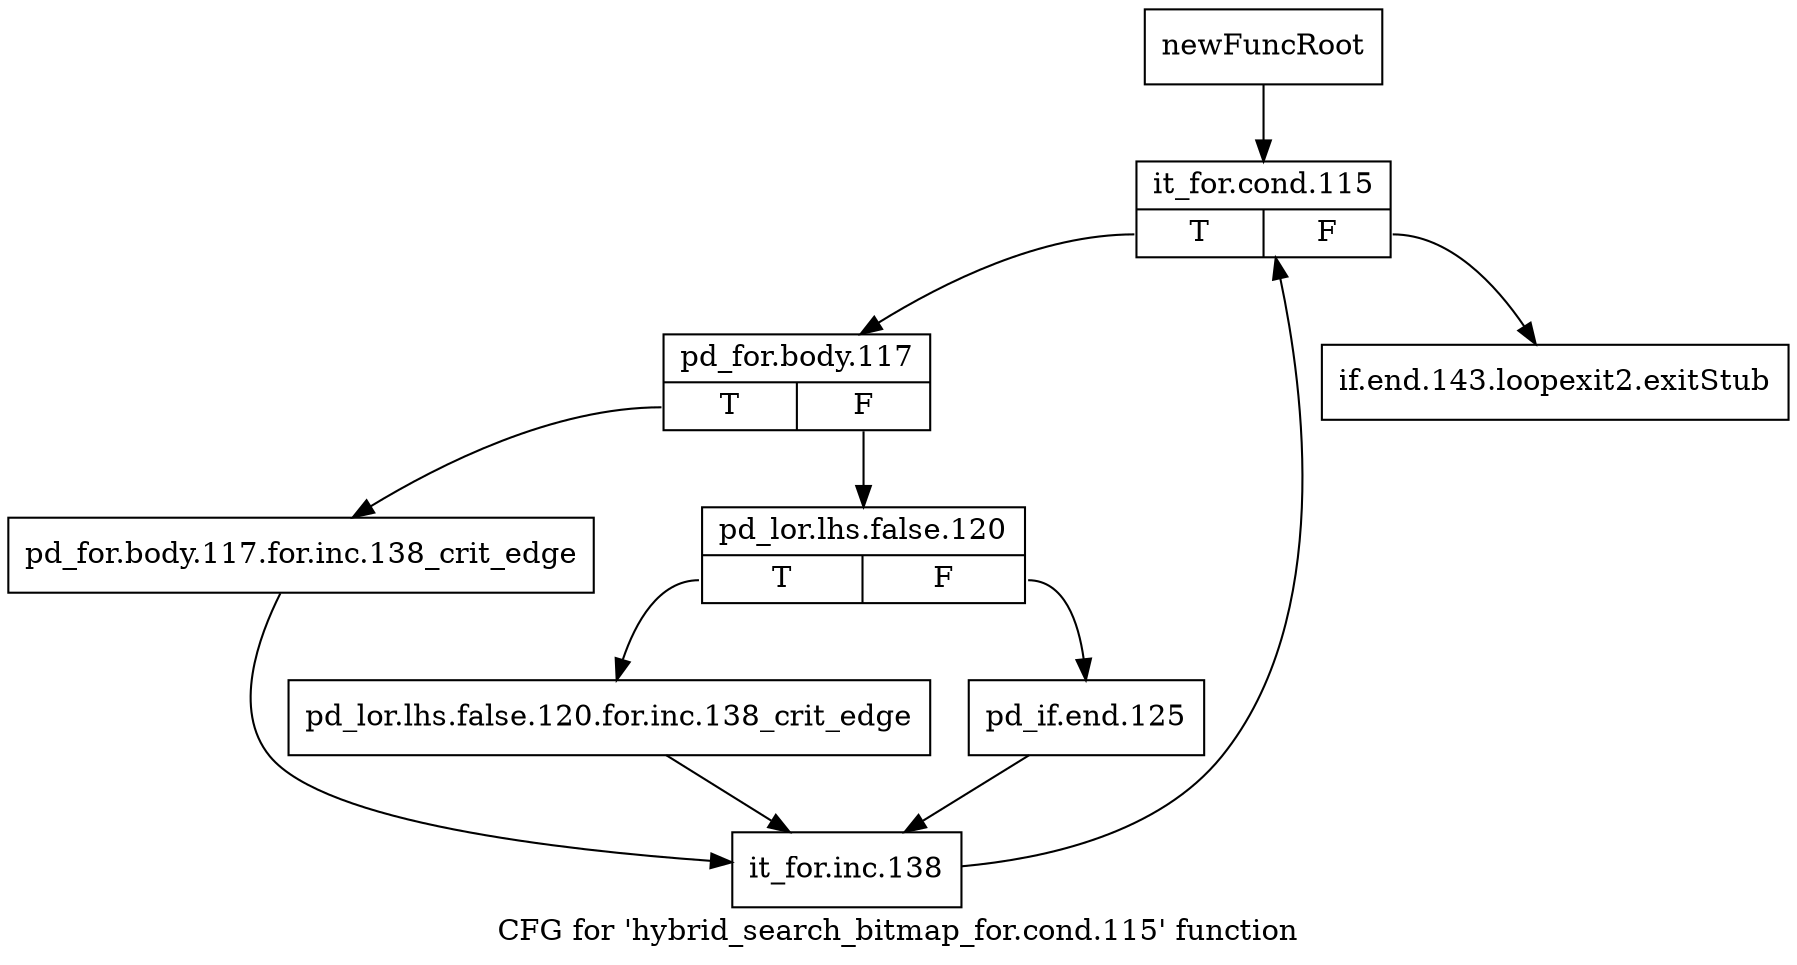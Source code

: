 digraph "CFG for 'hybrid_search_bitmap_for.cond.115' function" {
	label="CFG for 'hybrid_search_bitmap_for.cond.115' function";

	Node0xaaf3c50 [shape=record,label="{newFuncRoot}"];
	Node0xaaf3c50 -> Node0xaaf3cf0;
	Node0xaaf3ca0 [shape=record,label="{if.end.143.loopexit2.exitStub}"];
	Node0xaaf3cf0 [shape=record,label="{it_for.cond.115|{<s0>T|<s1>F}}"];
	Node0xaaf3cf0:s0 -> Node0xaaf3d40;
	Node0xaaf3cf0:s1 -> Node0xaaf3ca0;
	Node0xaaf3d40 [shape=record,label="{pd_for.body.117|{<s0>T|<s1>F}}"];
	Node0xaaf3d40:s0 -> Node0xaaf3e80;
	Node0xaaf3d40:s1 -> Node0xaaf3d90;
	Node0xaaf3d90 [shape=record,label="{pd_lor.lhs.false.120|{<s0>T|<s1>F}}"];
	Node0xaaf3d90:s0 -> Node0xaaf3e30;
	Node0xaaf3d90:s1 -> Node0xaaf3de0;
	Node0xaaf3de0 [shape=record,label="{pd_if.end.125}"];
	Node0xaaf3de0 -> Node0xaaf3ed0;
	Node0xaaf3e30 [shape=record,label="{pd_lor.lhs.false.120.for.inc.138_crit_edge}"];
	Node0xaaf3e30 -> Node0xaaf3ed0;
	Node0xaaf3e80 [shape=record,label="{pd_for.body.117.for.inc.138_crit_edge}"];
	Node0xaaf3e80 -> Node0xaaf3ed0;
	Node0xaaf3ed0 [shape=record,label="{it_for.inc.138}"];
	Node0xaaf3ed0 -> Node0xaaf3cf0;
}
